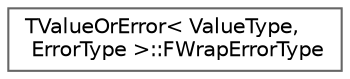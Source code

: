 digraph "Graphical Class Hierarchy"
{
 // INTERACTIVE_SVG=YES
 // LATEX_PDF_SIZE
  bgcolor="transparent";
  edge [fontname=Helvetica,fontsize=10,labelfontname=Helvetica,labelfontsize=10];
  node [fontname=Helvetica,fontsize=10,shape=box,height=0.2,width=0.4];
  rankdir="LR";
  Node0 [id="Node000000",label="TValueOrError\< ValueType,\l ErrorType \>::FWrapErrorType",height=0.2,width=0.4,color="grey40", fillcolor="white", style="filled",URL="$d3/dc6/structTValueOrError_1_1FWrapErrorType.html",tooltip="Wrap the error type to allow ValueType and ErrorType to be the same type."];
}

